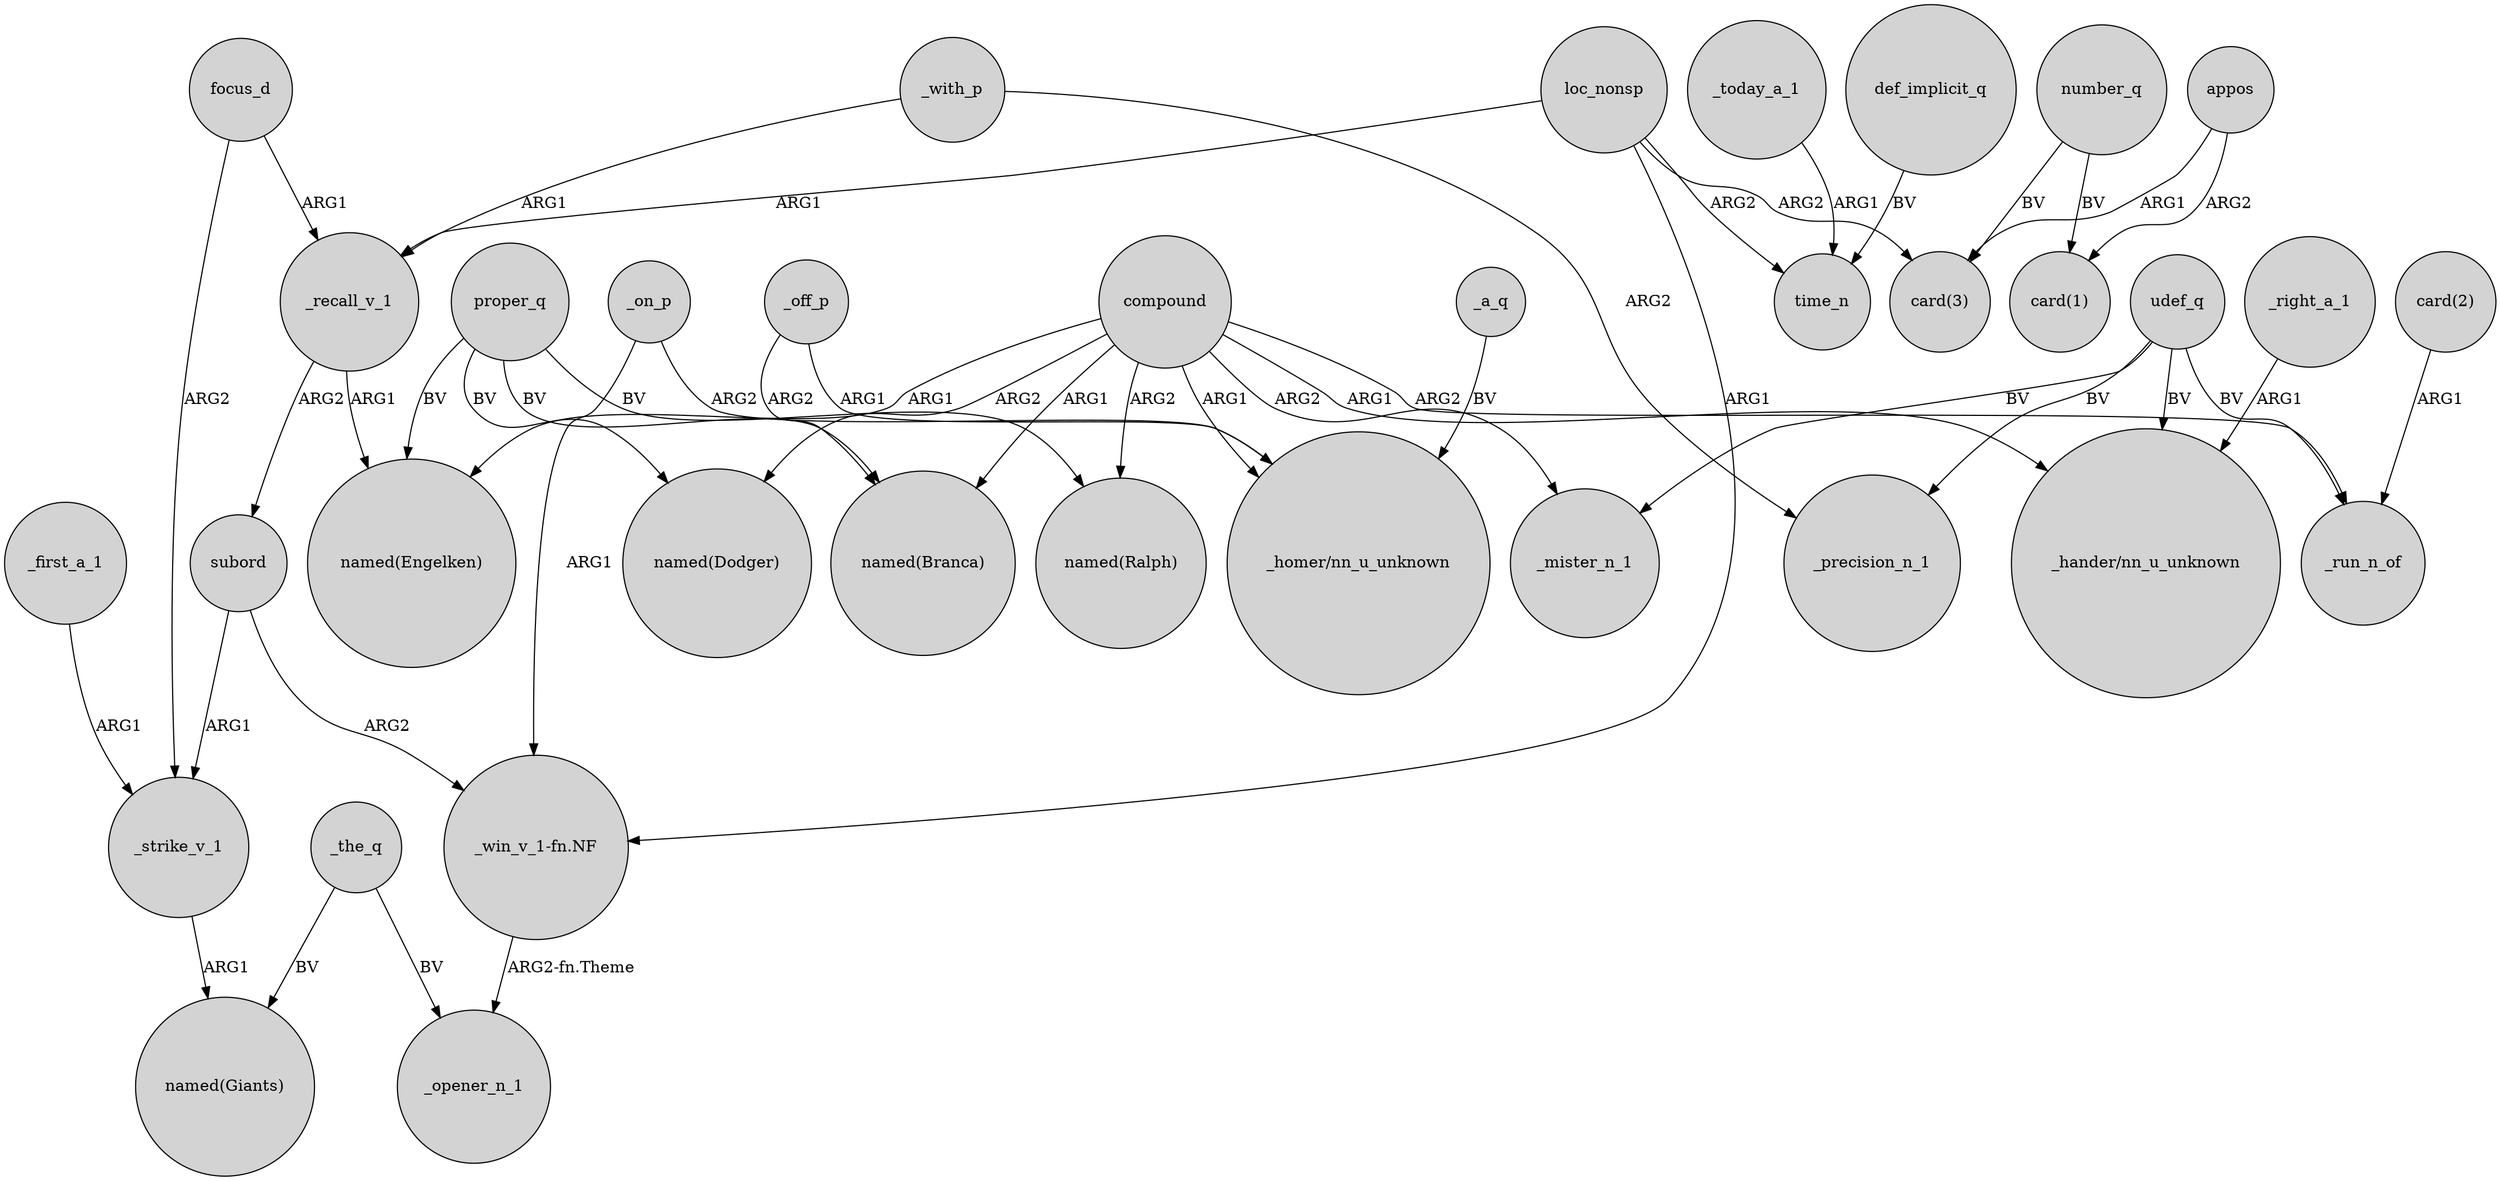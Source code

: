 digraph {
	node [shape=circle style=filled]
	compound -> "named(Engelken)" [label=ARG1]
	_today_a_1 -> time_n [label=ARG1]
	def_implicit_q -> time_n [label=BV]
	compound -> _run_n_of [label=ARG2]
	loc_nonsp -> _recall_v_1 [label=ARG1]
	_first_a_1 -> _strike_v_1 [label=ARG1]
	appos -> "card(3)" [label=ARG1]
	proper_q -> "named(Branca)" [label=BV]
	compound -> "named(Dodger)" [label=ARG2]
	udef_q -> _precision_n_1 [label=BV]
	compound -> _mister_n_1 [label=ARG2]
	_off_p -> "named(Branca)" [label=ARG2]
	"_win_v_1-fn.NF" -> _opener_n_1 [label="ARG2-fn.Theme"]
	udef_q -> _mister_n_1 [label=BV]
	udef_q -> _run_n_of [label=BV]
	udef_q -> "_hander/nn_u_unknown" [label=BV]
	_the_q -> _opener_n_1 [label=BV]
	subord -> "_win_v_1-fn.NF" [label=ARG2]
	compound -> "named(Branca)" [label=ARG1]
	loc_nonsp -> time_n [label=ARG2]
	_recall_v_1 -> "named(Engelken)" [label=ARG1]
	focus_d -> _strike_v_1 [label=ARG2]
	_strike_v_1 -> "named(Giants)" [label=ARG1]
	_on_p -> "_win_v_1-fn.NF" [label=ARG1]
	focus_d -> _recall_v_1 [label=ARG1]
	compound -> "named(Ralph)" [label=ARG2]
	compound -> "_hander/nn_u_unknown" [label=ARG1]
	_on_p -> "_homer/nn_u_unknown" [label=ARG2]
	proper_q -> "named(Ralph)" [label=BV]
	proper_q -> "named(Dodger)" [label=BV]
	proper_q -> "named(Engelken)" [label=BV]
	compound -> "_homer/nn_u_unknown" [label=ARG1]
	_right_a_1 -> "_hander/nn_u_unknown" [label=ARG1]
	_off_p -> "_homer/nn_u_unknown" [label=ARG1]
	appos -> "card(1)" [label=ARG2]
	number_q -> "card(1)" [label=BV]
	"card(2)" -> _run_n_of [label=ARG1]
	_recall_v_1 -> subord [label=ARG2]
	_with_p -> _precision_n_1 [label=ARG2]
	_the_q -> "named(Giants)" [label=BV]
	number_q -> "card(3)" [label=BV]
	subord -> _strike_v_1 [label=ARG1]
	loc_nonsp -> "card(3)" [label=ARG2]
	loc_nonsp -> "_win_v_1-fn.NF" [label=ARG1]
	_with_p -> _recall_v_1 [label=ARG1]
	_a_q -> "_homer/nn_u_unknown" [label=BV]
}
